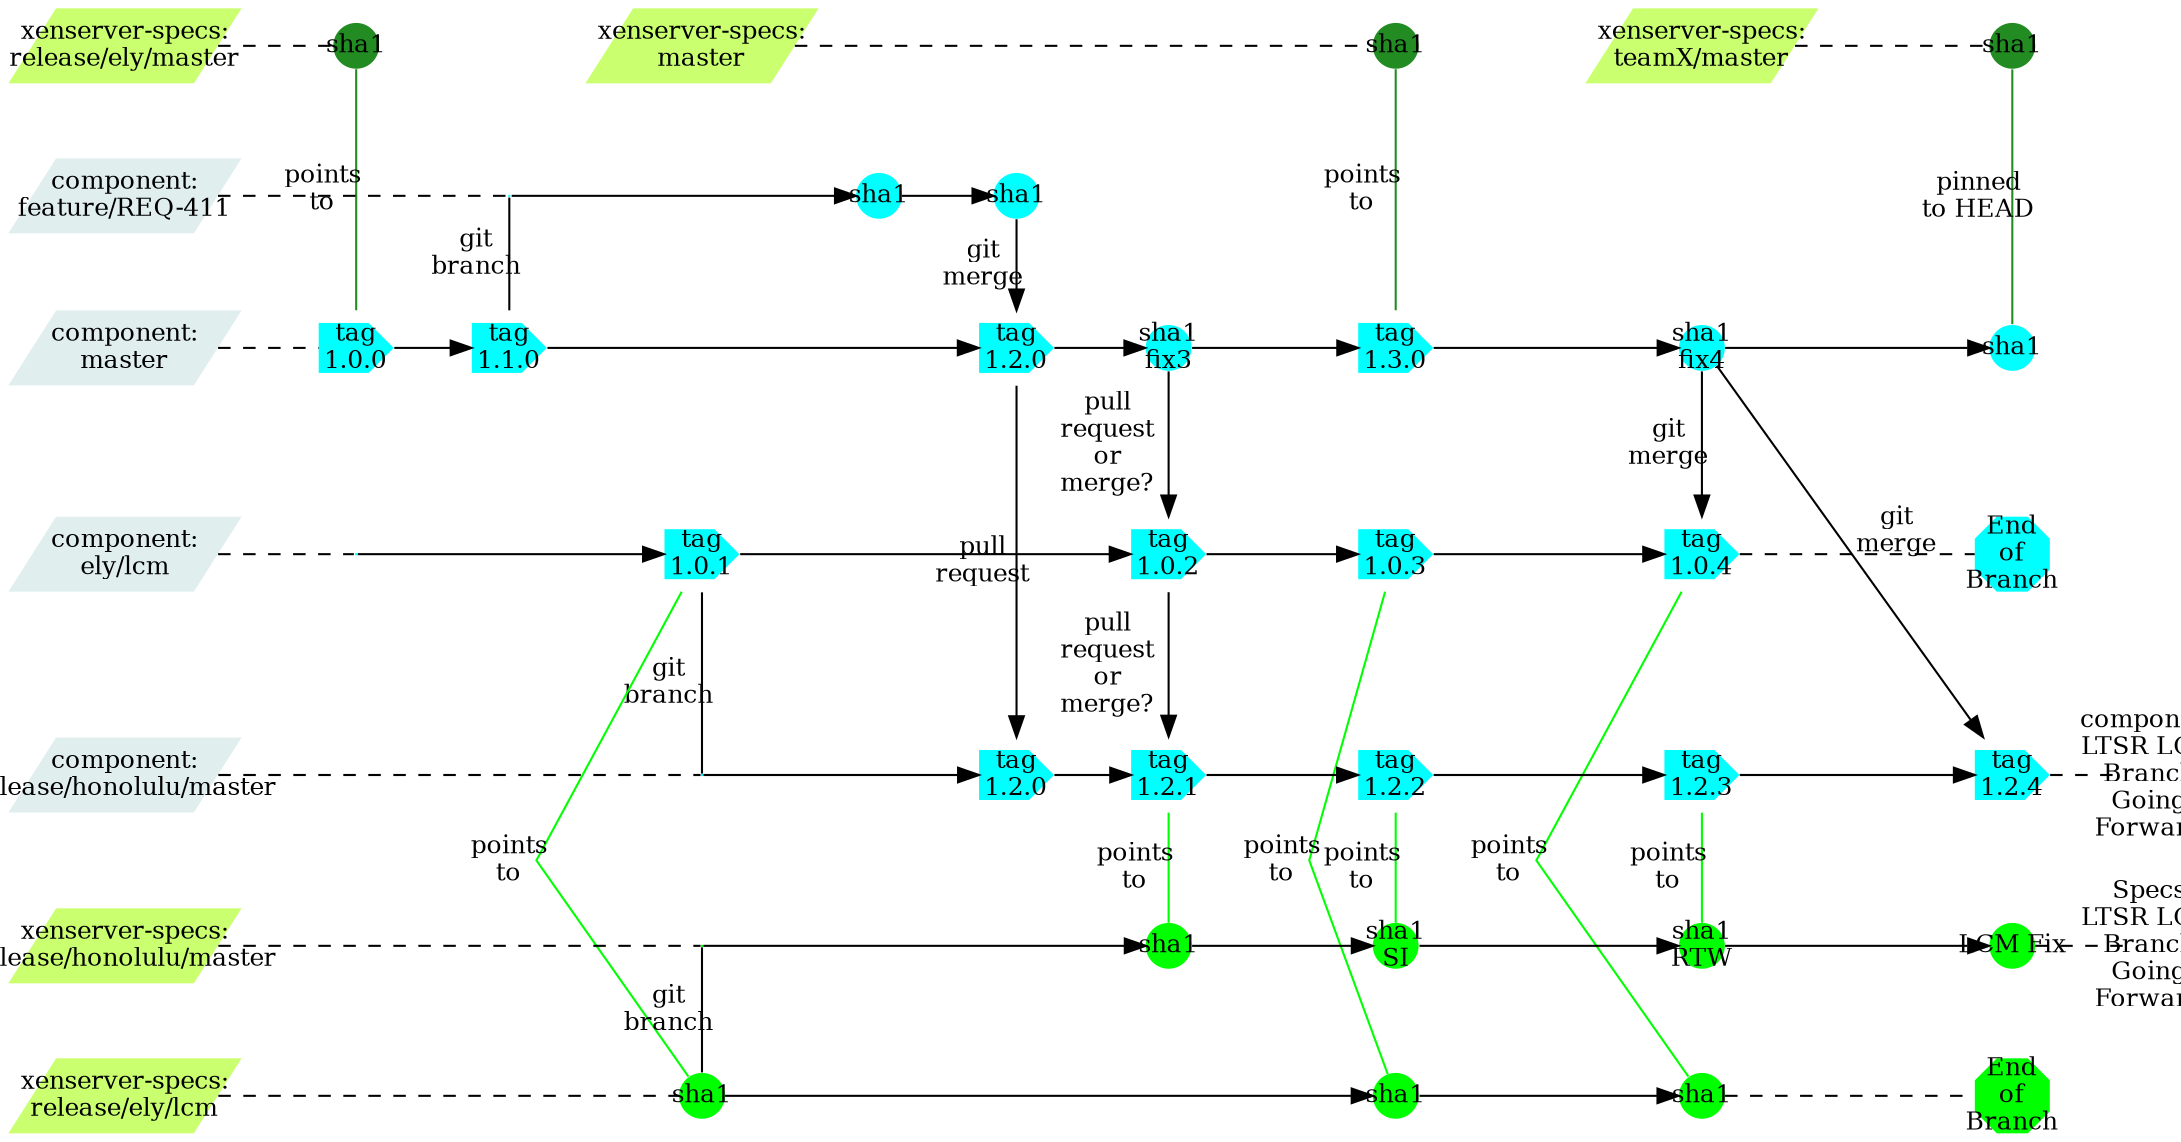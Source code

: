 strict digraph g{
rankdir="LR";
//nodesep=0.5;
//ranksep=0.25;
splines=line;
forcelabels=false;

// general
node [style=filled, color="black", fontcolor="black", font="Consolas", fontsize="12pt",fixedsize=false,penwidth=0];
edge [style=filled, color="black", fontcolor="black", font="Consolas", fontsize="12pt"];

// tags
//node [shape=circle,width=0, height=0, margin="0.05"];
node [width=0.3, height=0.3, fixedsize=true, shape=circle,penwidth=0]
node [fillcolor=forestgreen];
xsm1 [label="sha1"];
xstx [label="sha1"];
xsre [label="sha1"];
node [fillcolor="cyan"];
cma1 [shape=cds,width=0.5, height=0.5,label="tag\n1.0.0"];
//node [width=0.3, height=0.3, fixedsize=true, shape=circle,penwidth=0]
//cma2 [label="sha1\nfix1"];
//cma3 [label="sha1\nfix2"];
cma4 [shape=cds,width=0.5, height=0.5,label="tag\n1.1.0"];
cma5 [shape=cds,width=0.5, height=0.5,label="tag\n1.2.0"];
cma6 [label="sha1\nfix3"];
cma7 [shape=cds,width=0.5, height=0.5,label="tag\n1.3.0"];
cma8 [label="sha1\nfix4"];
cma9 [label="sha1"];
clcm1 [width=0, height=0,shape=none,label=""];
//clcm1a [label="sha1"];
//clcm1b [label="sha1"];
clcm2 [shape=cds,width=0.5, height=0.5,label="tag\n1.0.1"];
clcm3 [shape=cds,width=0.5, height=0.5,label="tag\n1.0.2"];
clcm4 [shape=cds,width=0.5, height=0.5,label="tag\n1.0.3"];
clcm5 [shape=cds,width=0.5, height=0.5,label="tag\n1.0.4"];
clcm6 [shape=octagon,width=0.5, height=0.5,label="End\nof\nBranch"];
cf1 [width=0, height=0,shape=none,label=""];
cf2 [label="sha1"];
cf3 [label="sha1"];
ch1 [width=0, height=0,shape=none,label=""];
ch2 [shape=cds,width=0.5, height=0.5,label="tag\n1.2.0"];
ch3 [shape=cds,width=0.5, height=0.5,label="tag\n1.2.1"];
ch4 [shape=cds,width=0.5, height=0.5,label="tag\n1.2.2"];
ch5 [shape=cds,width=0.5, height=0.5,label="tag\n1.2.3"];
ch6 [shape=cds,width=0.5, height=0.5,label="tag\n1.2.4"];
ch7 [shape=plaintext,fillcolor=none,label="component\nLTSR LCM\nBranch\nGoing\nForward"];
node [fillcolor="green"];
node [shape=circle];
xsh0 [width=0, height=0,shape=none,label=""];
xsh1 [label="sha1"];
xsh2 [label="sha1\nSI"];
xsh3 [label="sha1\nRTW"];
xsh4 [label="LCM Fix"];
xsh5 [shape=plaintext,fillcolor=none,label="Specs\nLTSR LCM\nBranch\nGoing\nForward"];
xlcm0 [label="sha1"];
xlcm1 [label="sha1"];
xlcm2 [label="sha1"];
xlcm3 [shape=octagon,width=0.5, height=0.5,label="End\nof\nBranch"];
// branch names
node [width=1.5, height=0.5,shape=parallelogram,penwidth=0]
//node [color="#b0b0b0", style=dashed, arrowhead=none,fixedsize=false, penwidth=0, fillcolor=none, shape=none, width=0, height=0, margin="0.05"];
XenserverSpecsTeamX[label="xenserver-specs:\nteamX/master",fillcolor="darkolivegreen1"];
XenserverSpecsRelEly[label="xenserver-specs:\nrelease/ely/master",fillcolor="darkolivegreen1"];
XenserverSpecsMaster[label="xenserver-specs:\nmaster",fillcolor="darkolivegreen1"];
ComponentFeat[label="component:\nfeature/REQ-411",fillcolor="azure2"];
ComponentMaster[label="component:\nmaster",fillcolor="azure2"];
ComponentLCM[label="component:\nely/lcm",fillcolor="azure2"];
ComponentHonolulu[label="component:\nrelease/honolulu/master",fillcolor="azure2"];
XSSpecsHonolulu[label="xenserver-specs:\nrelease/honolulu/master",fillcolor="darkolivegreen1"];
XSSpecsLCM[label="xenserver-specs:\nrelease/ely/lcm",fillcolor="darkolivegreen1"];

//graph
subgraph{
node [color="#b0b0b0", style=dashed, arrowhead=none];
edge [style="invis"];
rank=same;
XenserverSpecsRelEly -> ComponentFeat -> ComponentMaster -> ComponentLCM -> ComponentHonolulu -> XSSpecsHonolulu  -> XSSpecsLCM;
}
//edge [color="#b0b0b0", style=dashed, arrowhead=none ];
edge [style=dashed, arrowhead=none ,weight=100];
XenserverSpecsRelEly -> xsre;
xsre -> XenserverSpecsMaster [style="invis"];
XenserverSpecsMaster -> xsm1;
xsm1 -> XenserverSpecsTeamX [style="invis"];
XenserverSpecsTeamX -> xstx;
ComponentFeat -> cf1;
ComponentMaster -> cma1;
ComponentLCM -> clcm1;
XSSpecsHonolulu -> xsh0;
XSSpecsLCM -> xlcm0;
ComponentHonolulu -> ch1;
edge [style=filled, arrowhead=normal];
cf1 -> cf2 -> cf3;
cma1 -> cma4 -> cma5 -> cma6 -> cma7 -> cma8 -> cma9;
clcm1 -> clcm2 -> clcm3 -> clcm4 -> clcm5;
clcm5 -> clcm6 [style=dashed, arrowhead=none];
ch1 -> ch2 -> ch3 -> ch4 -> ch5 ->ch6;
ch6 ->ch7 [style=dashed, arrowhead=none];
xsh0 -> xsh1 -> xsh2 -> xsh3 ->xsh4;
xsh4 -> xsh5 [style=dashed, arrowhead=none];
xlcm0 -> xlcm1 -> xlcm2;
xlcm2 ->xlcm3 [style=dashed, arrowhead=none];
//Xenserver specs - master, release pointers
edge [style=filled, arrowhead=none , weight=1;label="points\nto",color=forestgreen];
subgraph{rank=same;xsre -> cma1;}
subgraph{rank=same;xsm1 -> cma7;}
subgraph{rank=same;xstx -> cma9 [label="pinned\nto HEAD"];}

//Pull requests
subgraph{rank=same;cf1 -> cma4 [color=black,arrowhead=none,label="git\nbranch"];}
subgraph{rank=same;cf3 -> cma5 [color=black,arrowhead=normal,label="git\nmerge"];}
edge [style=filled, arrowhead=normal,color=black];
subgraph{rank=same;
cma6 -> clcm3 [label="pull\nrequest\nor\nmerge?"];
clcm3 -> ch3 [label="pull\nrequest\nor\nmerge?"];}
subgraph{rank=same;clcm2 -> ch1 [arrowhead=none,label="git\nbranch"];}
subgraph{rank=same;xsh0 -> xlcm0  [arrowhead=none,label="git\nbranch"];}
subgraph{rank=same;ch3 -> xsh1 [arrowhead=none ,label="points\nto",color=green];}
subgraph{rank=same;ch4 -> xsh2 [arrowhead=none ,label="points\nto",color=green];}
subgraph{
rank=same;
cma8 -> clcm5 [arrowhead=normal,label="git\nmerge"];
//clcm5 -> ch5 [arrowhead=normal,label="git\nmerge"];
ch5 -> xsh3 [arrowhead=none ,label="points\nto",color=green];
//xsh3 -> xlcm2 [label="git\nmerge"];
}
cma8 -> ch6 [arrowhead=normal,label="git\nmerge"];
subgraph{rank=same;cma5 -> ch2 [label="pull\nrequest"];}
subgraph{rank=same;clcm2 -> xlcm0 [arrowhead=none ,label="points\nto",color=green];}
subgraph{rank=same;clcm4 -> xlcm1 [arrowhead=none ,label="points\nto",color=green];}
subgraph{rank=same;clcm5 -> xlcm2 [arrowhead=none ,label="points\nto",color=green];}
}
